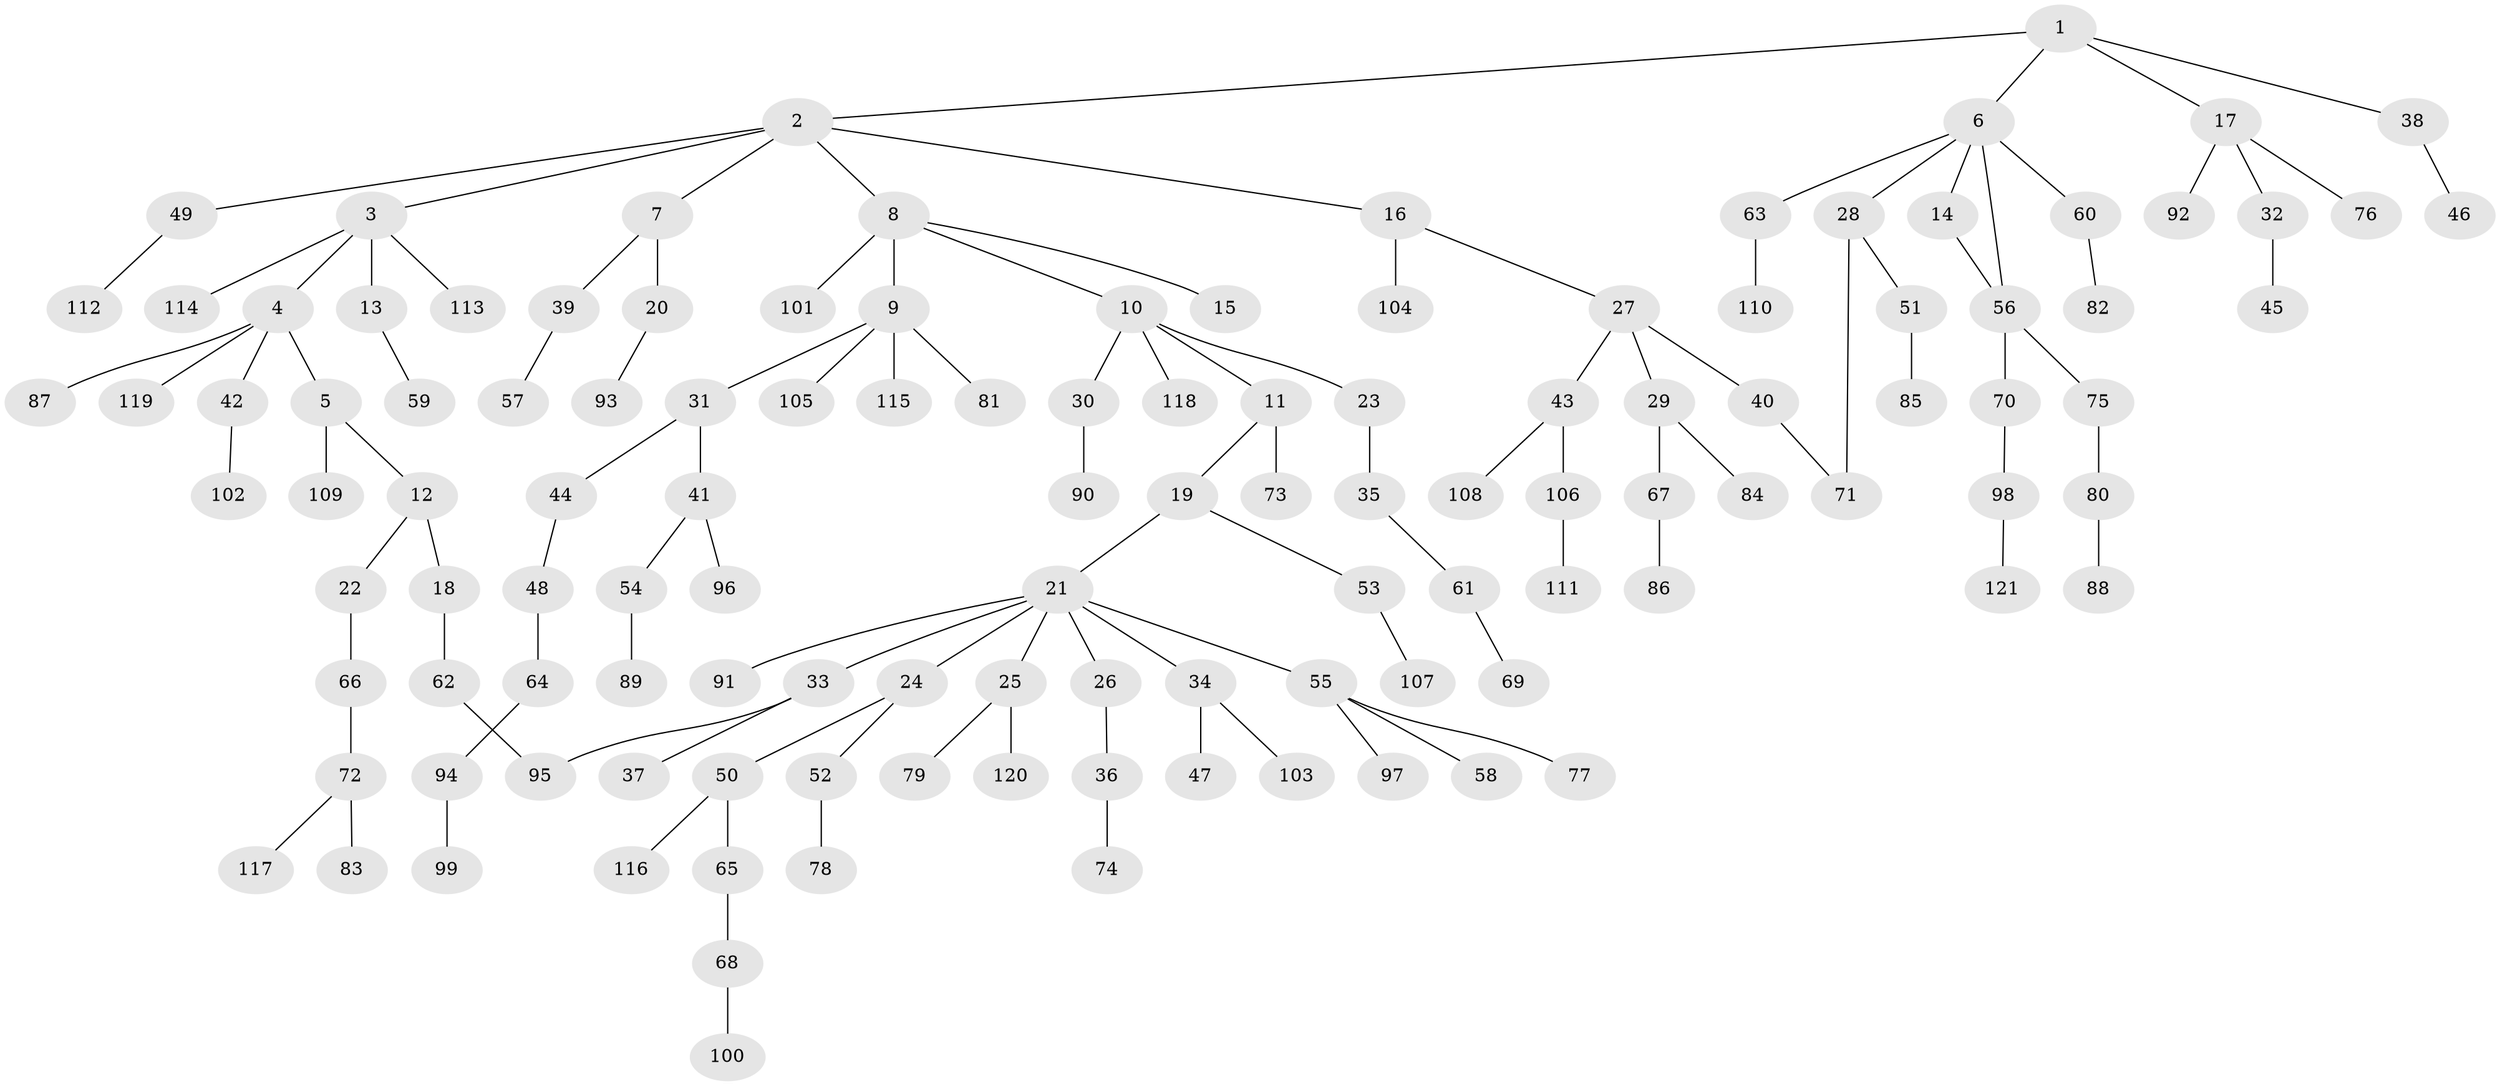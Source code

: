 // coarse degree distribution, {4: 0.06172839506172839, 9: 0.012345679012345678, 5: 0.037037037037037035, 7: 0.024691358024691357, 3: 0.09876543209876543, 1: 0.5185185185185185, 2: 0.24691358024691357}
// Generated by graph-tools (version 1.1) at 2025/23/03/03/25 07:23:32]
// undirected, 121 vertices, 123 edges
graph export_dot {
graph [start="1"]
  node [color=gray90,style=filled];
  1;
  2;
  3;
  4;
  5;
  6;
  7;
  8;
  9;
  10;
  11;
  12;
  13;
  14;
  15;
  16;
  17;
  18;
  19;
  20;
  21;
  22;
  23;
  24;
  25;
  26;
  27;
  28;
  29;
  30;
  31;
  32;
  33;
  34;
  35;
  36;
  37;
  38;
  39;
  40;
  41;
  42;
  43;
  44;
  45;
  46;
  47;
  48;
  49;
  50;
  51;
  52;
  53;
  54;
  55;
  56;
  57;
  58;
  59;
  60;
  61;
  62;
  63;
  64;
  65;
  66;
  67;
  68;
  69;
  70;
  71;
  72;
  73;
  74;
  75;
  76;
  77;
  78;
  79;
  80;
  81;
  82;
  83;
  84;
  85;
  86;
  87;
  88;
  89;
  90;
  91;
  92;
  93;
  94;
  95;
  96;
  97;
  98;
  99;
  100;
  101;
  102;
  103;
  104;
  105;
  106;
  107;
  108;
  109;
  110;
  111;
  112;
  113;
  114;
  115;
  116;
  117;
  118;
  119;
  120;
  121;
  1 -- 2;
  1 -- 6;
  1 -- 17;
  1 -- 38;
  2 -- 3;
  2 -- 7;
  2 -- 8;
  2 -- 16;
  2 -- 49;
  3 -- 4;
  3 -- 13;
  3 -- 113;
  3 -- 114;
  4 -- 5;
  4 -- 42;
  4 -- 87;
  4 -- 119;
  5 -- 12;
  5 -- 109;
  6 -- 14;
  6 -- 28;
  6 -- 56;
  6 -- 60;
  6 -- 63;
  7 -- 20;
  7 -- 39;
  8 -- 9;
  8 -- 10;
  8 -- 15;
  8 -- 101;
  9 -- 31;
  9 -- 81;
  9 -- 105;
  9 -- 115;
  10 -- 11;
  10 -- 23;
  10 -- 30;
  10 -- 118;
  11 -- 19;
  11 -- 73;
  12 -- 18;
  12 -- 22;
  13 -- 59;
  14 -- 56;
  16 -- 27;
  16 -- 104;
  17 -- 32;
  17 -- 76;
  17 -- 92;
  18 -- 62;
  19 -- 21;
  19 -- 53;
  20 -- 93;
  21 -- 24;
  21 -- 25;
  21 -- 26;
  21 -- 33;
  21 -- 34;
  21 -- 55;
  21 -- 91;
  22 -- 66;
  23 -- 35;
  24 -- 50;
  24 -- 52;
  25 -- 79;
  25 -- 120;
  26 -- 36;
  27 -- 29;
  27 -- 40;
  27 -- 43;
  28 -- 51;
  28 -- 71;
  29 -- 67;
  29 -- 84;
  30 -- 90;
  31 -- 41;
  31 -- 44;
  32 -- 45;
  33 -- 37;
  33 -- 95;
  34 -- 47;
  34 -- 103;
  35 -- 61;
  36 -- 74;
  38 -- 46;
  39 -- 57;
  40 -- 71;
  41 -- 54;
  41 -- 96;
  42 -- 102;
  43 -- 106;
  43 -- 108;
  44 -- 48;
  48 -- 64;
  49 -- 112;
  50 -- 65;
  50 -- 116;
  51 -- 85;
  52 -- 78;
  53 -- 107;
  54 -- 89;
  55 -- 58;
  55 -- 77;
  55 -- 97;
  56 -- 70;
  56 -- 75;
  60 -- 82;
  61 -- 69;
  62 -- 95;
  63 -- 110;
  64 -- 94;
  65 -- 68;
  66 -- 72;
  67 -- 86;
  68 -- 100;
  70 -- 98;
  72 -- 83;
  72 -- 117;
  75 -- 80;
  80 -- 88;
  94 -- 99;
  98 -- 121;
  106 -- 111;
}
